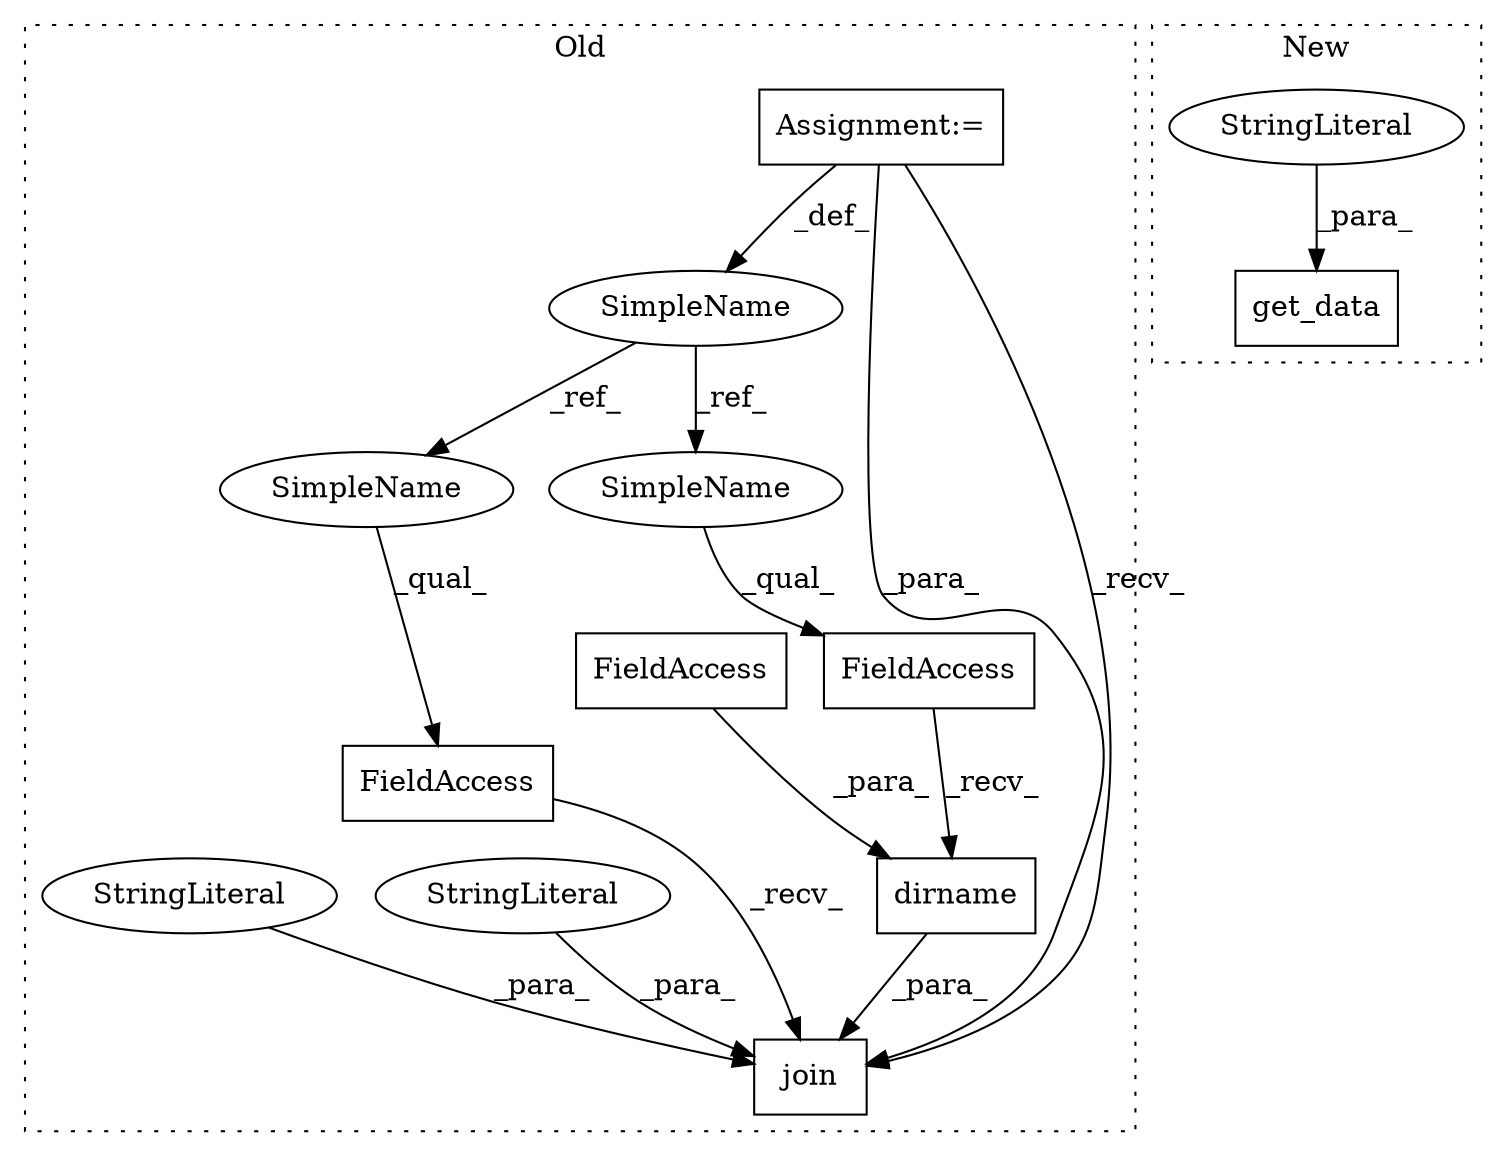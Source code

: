 digraph G {
subgraph cluster0 {
1 [label="dirname" a="32" s="4310,4326" l="8,1" shape="box"];
3 [label="FieldAccess" a="22" s="4318" l="8" shape="box"];
4 [label="FieldAccess" a="22" s="4302" l="7" shape="box"];
5 [label="SimpleName" a="42" s="4031" l="2" shape="ellipse"];
6 [label="FieldAccess" a="22" s="4289" l="7" shape="box"];
7 [label="join" a="32" s="4297,4352" l="5,1" shape="box"];
8 [label="Assignment:=" a="7" s="4031" l="2" shape="box"];
9 [label="StringLiteral" a="45" s="4335" l="17" shape="ellipse"];
11 [label="StringLiteral" a="45" s="4328" l="6" shape="ellipse"];
12 [label="SimpleName" a="42" s="4302" l="2" shape="ellipse"];
13 [label="SimpleName" a="42" s="4289" l="2" shape="ellipse"];
label = "Old";
style="dotted";
}
subgraph cluster1 {
2 [label="get_data" a="32" s="4314,4340" l="9,1" shape="box"];
10 [label="StringLiteral" a="45" s="4323" l="17" shape="ellipse"];
label = "New";
style="dotted";
}
1 -> 7 [label="_para_"];
3 -> 1 [label="_para_"];
4 -> 1 [label="_recv_"];
5 -> 13 [label="_ref_"];
5 -> 12 [label="_ref_"];
6 -> 7 [label="_recv_"];
8 -> 7 [label="_para_"];
8 -> 7 [label="_recv_"];
8 -> 5 [label="_def_"];
9 -> 7 [label="_para_"];
10 -> 2 [label="_para_"];
11 -> 7 [label="_para_"];
12 -> 4 [label="_qual_"];
13 -> 6 [label="_qual_"];
}